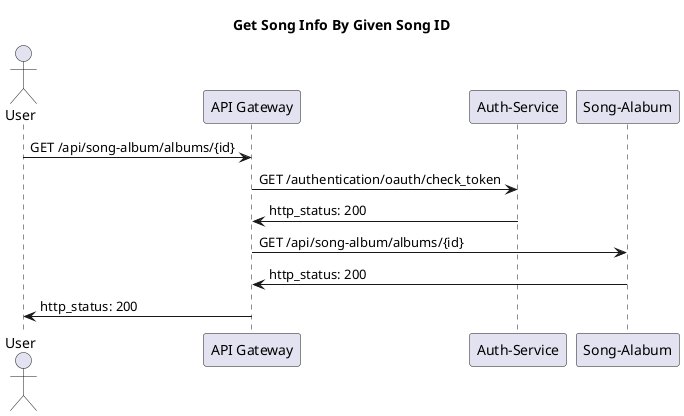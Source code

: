 @startuml
    title : Get Song Info By Given Song ID
    actor "User" as user
    participant "API Gateway" as api_gw
    participant "Auth-Service" as auth
    participant "Song-Alabum" as song_alabum

    user -> api_gw: GET /api/song-album/albums/{id}
    api_gw -> auth: GET /authentication/oauth/check_token
    api_gw <- auth: http_status: 200
    api_gw -> song_alabum: GET /api/song-album/albums/{id}
    api_gw <- song_alabum: http_status: 200
    user <- api_gw: http_status: 200
    
@enduml